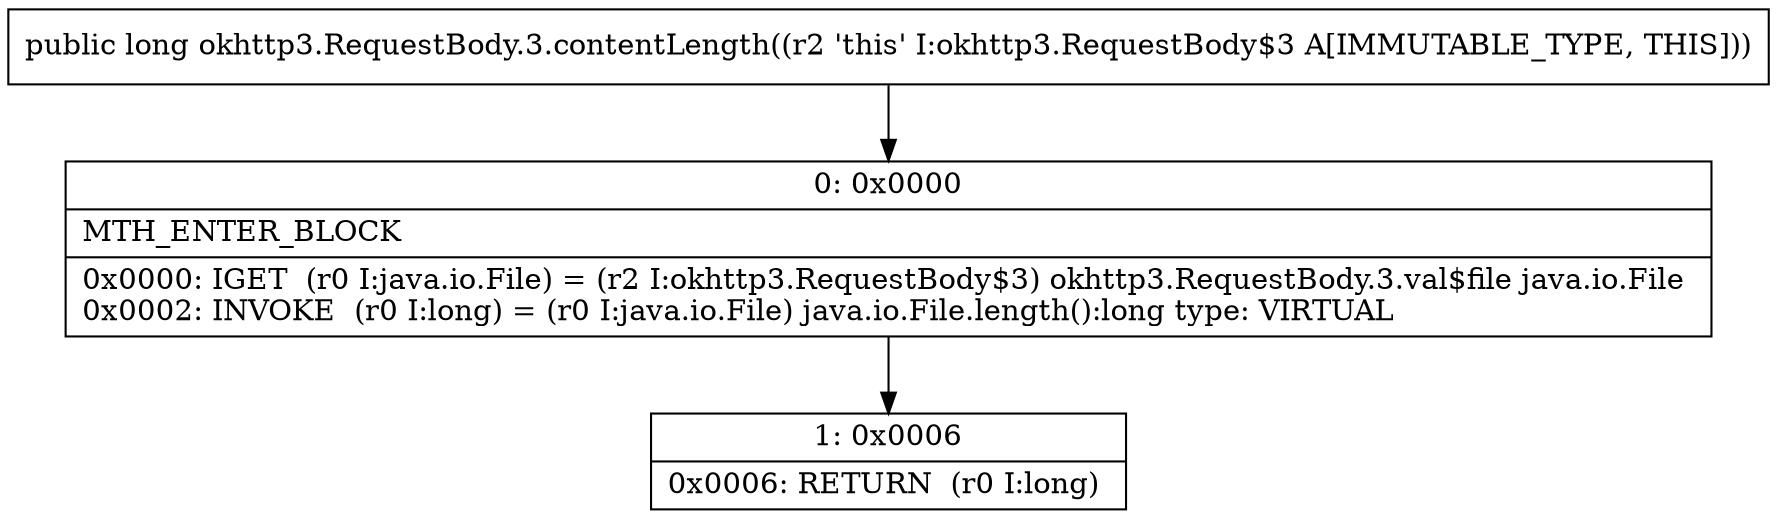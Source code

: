 digraph "CFG forokhttp3.RequestBody.3.contentLength()J" {
Node_0 [shape=record,label="{0\:\ 0x0000|MTH_ENTER_BLOCK\l|0x0000: IGET  (r0 I:java.io.File) = (r2 I:okhttp3.RequestBody$3) okhttp3.RequestBody.3.val$file java.io.File \l0x0002: INVOKE  (r0 I:long) = (r0 I:java.io.File) java.io.File.length():long type: VIRTUAL \l}"];
Node_1 [shape=record,label="{1\:\ 0x0006|0x0006: RETURN  (r0 I:long) \l}"];
MethodNode[shape=record,label="{public long okhttp3.RequestBody.3.contentLength((r2 'this' I:okhttp3.RequestBody$3 A[IMMUTABLE_TYPE, THIS])) }"];
MethodNode -> Node_0;
Node_0 -> Node_1;
}

